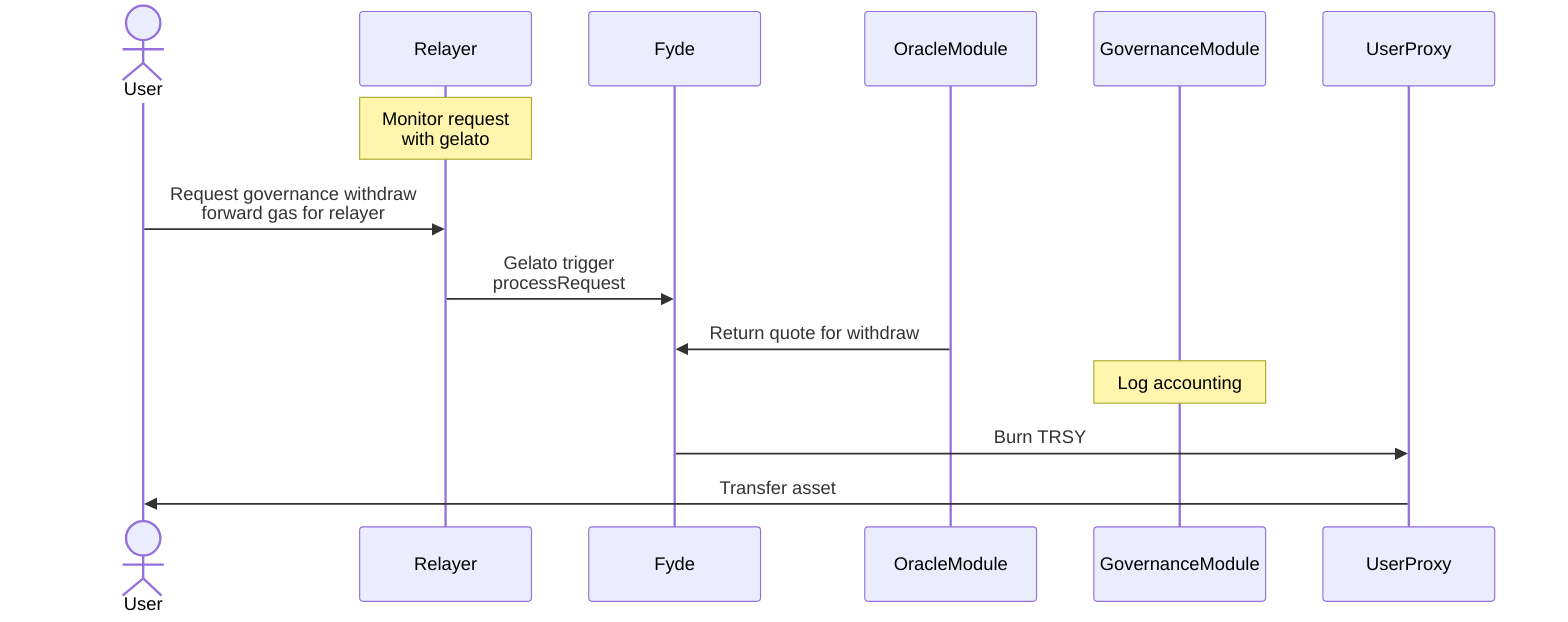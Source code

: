 sequenceDiagram
    actor User
    Note over Relayer: Monitor request <br/> with gelato
    User ->> Relayer: Request governance withdraw <br/> forward gas for relayer
    Relayer ->> Fyde: Gelato trigger <br/> processRequest
    OracleModule ->> Fyde: Return quote for withdraw
    Note over GovernanceModule: Log accounting
    Fyde ->> UserProxy: Burn TRSY
    UserProxy ->> User: Transfer asset